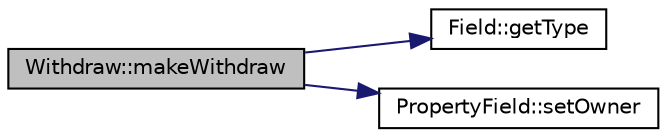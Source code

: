 digraph "Withdraw::makeWithdraw"
{
 // LATEX_PDF_SIZE
  edge [fontname="Helvetica",fontsize="10",labelfontname="Helvetica",labelfontsize="10"];
  node [fontname="Helvetica",fontsize="10",shape=record];
  rankdir="LR";
  Node1 [label="Withdraw::makeWithdraw",height=0.2,width=0.4,color="black", fillcolor="grey75", style="filled", fontcolor="black",tooltip=" "];
  Node1 -> Node2 [color="midnightblue",fontsize="10",style="solid",fontname="Helvetica"];
  Node2 [label="Field::getType",height=0.2,width=0.4,color="black", fillcolor="white", style="filled",URL="$class_field.html#a3c5261dc7fc032dd06268d3c94028d73",tooltip=" "];
  Node1 -> Node3 [color="midnightblue",fontsize="10",style="solid",fontname="Helvetica"];
  Node3 [label="PropertyField::setOwner",height=0.2,width=0.4,color="black", fillcolor="white", style="filled",URL="$class_property_field.html#aff8b7ee4568a0721149145074f2aa160",tooltip=" "];
}
